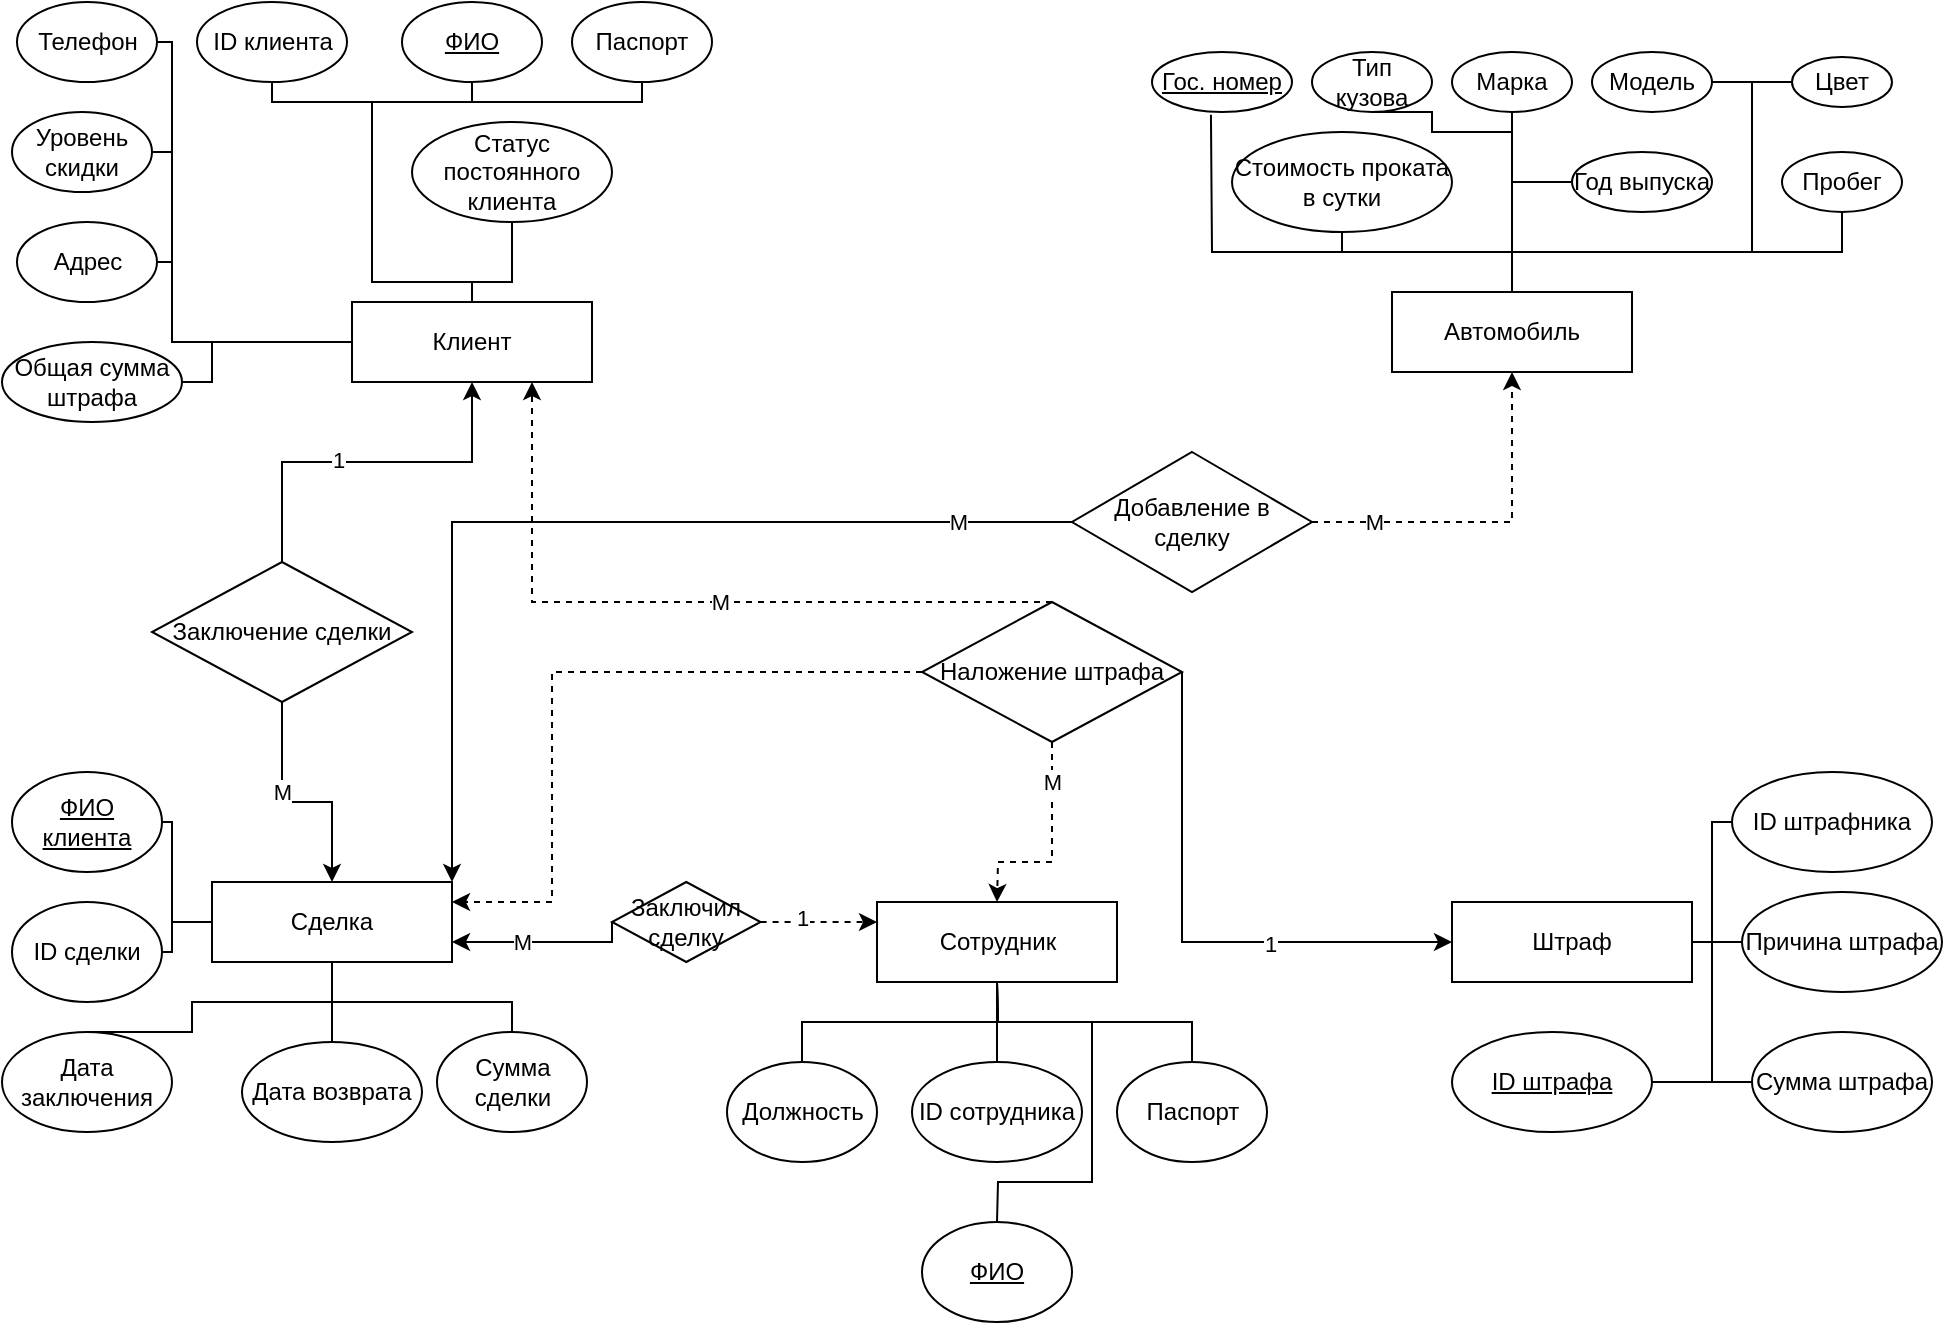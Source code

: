 <mxfile version="24.7.17">
  <diagram id="R2lEEEUBdFMjLlhIrx00" name="Page-1">
    <mxGraphModel dx="2419" dy="923" grid="1" gridSize="10" guides="1" tooltips="1" connect="1" arrows="1" fold="1" page="1" pageScale="1" pageWidth="850" pageHeight="1100" math="0" shadow="0" extFonts="Permanent Marker^https://fonts.googleapis.com/css?family=Permanent+Marker">
      <root>
        <mxCell id="0" />
        <mxCell id="1" parent="0" />
        <mxCell id="EgD6Y7CnnE7K-RbBaXwW-1" value="Клиент" style="rounded=0;whiteSpace=wrap;html=1;" parent="1" vertex="1">
          <mxGeometry x="-660" y="160" width="120" height="40" as="geometry" />
        </mxCell>
        <mxCell id="EgD6Y7CnnE7K-RbBaXwW-3" value="Сделка" style="rounded=0;whiteSpace=wrap;html=1;" parent="1" vertex="1">
          <mxGeometry x="-730" y="450" width="120" height="40" as="geometry" />
        </mxCell>
        <mxCell id="EgD6Y7CnnE7K-RbBaXwW-4" value="Автомобиль" style="rounded=0;whiteSpace=wrap;html=1;" parent="1" vertex="1">
          <mxGeometry x="-140" y="155" width="120" height="40" as="geometry" />
        </mxCell>
        <mxCell id="EgD6Y7CnnE7K-RbBaXwW-5" value="&lt;u&gt;Гос. номер&lt;/u&gt;" style="ellipse;whiteSpace=wrap;html=1;" parent="1" vertex="1">
          <mxGeometry x="-260" y="35" width="70" height="30" as="geometry" />
        </mxCell>
        <mxCell id="EgD6Y7CnnE7K-RbBaXwW-6" value="Марка" style="ellipse;whiteSpace=wrap;html=1;" parent="1" vertex="1">
          <mxGeometry x="-110" y="35" width="60" height="30" as="geometry" />
        </mxCell>
        <mxCell id="EgD6Y7CnnE7K-RbBaXwW-7" value="Модель" style="ellipse;whiteSpace=wrap;html=1;" parent="1" vertex="1">
          <mxGeometry x="-40" y="35" width="60" height="30" as="geometry" />
        </mxCell>
        <mxCell id="EgD6Y7CnnE7K-RbBaXwW-10" value="" style="endArrow=none;html=1;rounded=0;entryX=0.5;entryY=0;entryDx=0;entryDy=0;exitX=0.421;exitY=1.044;exitDx=0;exitDy=0;exitPerimeter=0;" parent="1" source="EgD6Y7CnnE7K-RbBaXwW-5" target="EgD6Y7CnnE7K-RbBaXwW-4" edge="1">
          <mxGeometry width="50" height="50" relative="1" as="geometry">
            <mxPoint x="-220" y="155" as="sourcePoint" />
            <mxPoint x="-160" y="115" as="targetPoint" />
            <Array as="points">
              <mxPoint x="-230" y="135" />
              <mxPoint x="-80" y="135" />
            </Array>
          </mxGeometry>
        </mxCell>
        <mxCell id="EgD6Y7CnnE7K-RbBaXwW-13" value="" style="endArrow=none;html=1;rounded=0;entryX=0.5;entryY=0;entryDx=0;entryDy=0;exitX=1;exitY=0.5;exitDx=0;exitDy=0;" parent="1" source="EgD6Y7CnnE7K-RbBaXwW-7" target="EgD6Y7CnnE7K-RbBaXwW-4" edge="1">
          <mxGeometry width="50" height="50" relative="1" as="geometry">
            <mxPoint x="-171" y="76" as="sourcePoint" />
            <mxPoint x="-70" y="165" as="targetPoint" />
            <Array as="points">
              <mxPoint x="40" y="50" />
              <mxPoint x="40" y="75" />
              <mxPoint x="40" y="135" />
              <mxPoint x="-80" y="135" />
            </Array>
          </mxGeometry>
        </mxCell>
        <mxCell id="EgD6Y7CnnE7K-RbBaXwW-15" value="" style="endArrow=none;html=1;rounded=0;exitX=0.5;exitY=1;exitDx=0;exitDy=0;" parent="1" source="EgD6Y7CnnE7K-RbBaXwW-6" edge="1">
          <mxGeometry width="50" height="50" relative="1" as="geometry">
            <mxPoint x="-210" y="165" as="sourcePoint" />
            <mxPoint x="-80" y="155" as="targetPoint" />
            <Array as="points">
              <mxPoint x="-80" y="135" />
            </Array>
          </mxGeometry>
        </mxCell>
        <mxCell id="EgD6Y7CnnE7K-RbBaXwW-16" value="Тип кузова" style="ellipse;whiteSpace=wrap;html=1;" parent="1" vertex="1">
          <mxGeometry x="-180" y="35" width="60" height="30" as="geometry" />
        </mxCell>
        <mxCell id="EgD6Y7CnnE7K-RbBaXwW-17" value="Год выпуска" style="ellipse;whiteSpace=wrap;html=1;" parent="1" vertex="1">
          <mxGeometry x="-50" y="85" width="70" height="30" as="geometry" />
        </mxCell>
        <mxCell id="EgD6Y7CnnE7K-RbBaXwW-18" value="Стоимость проката в сутки" style="ellipse;whiteSpace=wrap;html=1;" parent="1" vertex="1">
          <mxGeometry x="-220" y="75" width="110" height="50" as="geometry" />
        </mxCell>
        <mxCell id="EgD6Y7CnnE7K-RbBaXwW-19" value="" style="endArrow=none;html=1;rounded=0;entryX=0.5;entryY=1;entryDx=0;entryDy=0;" parent="1" target="EgD6Y7CnnE7K-RbBaXwW-18" edge="1">
          <mxGeometry width="50" height="50" relative="1" as="geometry">
            <mxPoint x="-80" y="155" as="sourcePoint" />
            <mxPoint x="-40" y="95" as="targetPoint" />
            <Array as="points">
              <mxPoint x="-80" y="135" />
              <mxPoint x="-165" y="135" />
            </Array>
          </mxGeometry>
        </mxCell>
        <mxCell id="EgD6Y7CnnE7K-RbBaXwW-22" value="" style="endArrow=none;html=1;rounded=0;exitX=0.5;exitY=0;exitDx=0;exitDy=0;entryX=0.5;entryY=1;entryDx=0;entryDy=0;" parent="1" source="EgD6Y7CnnE7K-RbBaXwW-4" target="EgD6Y7CnnE7K-RbBaXwW-16" edge="1">
          <mxGeometry width="50" height="50" relative="1" as="geometry">
            <mxPoint x="-80" y="175" as="sourcePoint" />
            <mxPoint x="-30" y="125" as="targetPoint" />
            <Array as="points">
              <mxPoint x="-80" y="75" />
              <mxPoint x="-120" y="75" />
              <mxPoint x="-120" y="65" />
            </Array>
          </mxGeometry>
        </mxCell>
        <mxCell id="EgD6Y7CnnE7K-RbBaXwW-23" value="" style="endArrow=none;html=1;rounded=0;exitX=0.5;exitY=0;exitDx=0;exitDy=0;entryX=0;entryY=0.5;entryDx=0;entryDy=0;" parent="1" source="EgD6Y7CnnE7K-RbBaXwW-4" target="EgD6Y7CnnE7K-RbBaXwW-17" edge="1">
          <mxGeometry width="50" height="50" relative="1" as="geometry">
            <mxPoint x="-80" y="175" as="sourcePoint" />
            <mxPoint x="-30" y="125" as="targetPoint" />
            <Array as="points">
              <mxPoint x="-80" y="100" />
            </Array>
          </mxGeometry>
        </mxCell>
        <mxCell id="EgD6Y7CnnE7K-RbBaXwW-24" value="Цвет" style="ellipse;whiteSpace=wrap;html=1;" parent="1" vertex="1">
          <mxGeometry x="60" y="37.5" width="50" height="25" as="geometry" />
        </mxCell>
        <mxCell id="EgD6Y7CnnE7K-RbBaXwW-25" value="" style="endArrow=none;html=1;rounded=0;entryX=0.5;entryY=0;entryDx=0;entryDy=0;exitX=0;exitY=0.5;exitDx=0;exitDy=0;" parent="1" source="EgD6Y7CnnE7K-RbBaXwW-24" edge="1">
          <mxGeometry width="50" height="50" relative="1" as="geometry">
            <mxPoint x="50" y="52.5" as="sourcePoint" />
            <mxPoint x="-80" y="155" as="targetPoint" />
            <Array as="points">
              <mxPoint x="40" y="50" />
              <mxPoint x="40" y="75" />
              <mxPoint x="40" y="135" />
              <mxPoint x="-80" y="135" />
            </Array>
          </mxGeometry>
        </mxCell>
        <mxCell id="EgD6Y7CnnE7K-RbBaXwW-27" value="Пробег" style="ellipse;whiteSpace=wrap;html=1;" parent="1" vertex="1">
          <mxGeometry x="55" y="85" width="60" height="30" as="geometry" />
        </mxCell>
        <mxCell id="EgD6Y7CnnE7K-RbBaXwW-28" value="" style="endArrow=none;html=1;rounded=0;exitX=0.5;exitY=0;exitDx=0;exitDy=0;entryX=0.5;entryY=1;entryDx=0;entryDy=0;" parent="1" source="EgD6Y7CnnE7K-RbBaXwW-4" target="EgD6Y7CnnE7K-RbBaXwW-27" edge="1">
          <mxGeometry width="50" height="50" relative="1" as="geometry">
            <mxPoint x="-290" y="175" as="sourcePoint" />
            <mxPoint x="70" y="165" as="targetPoint" />
            <Array as="points">
              <mxPoint x="-80" y="135" />
              <mxPoint x="40" y="135" />
              <mxPoint x="85" y="135" />
            </Array>
          </mxGeometry>
        </mxCell>
        <mxCell id="EgD6Y7CnnE7K-RbBaXwW-29" value="&lt;u&gt;ФИО&lt;/u&gt;" style="ellipse;whiteSpace=wrap;html=1;" parent="1" vertex="1">
          <mxGeometry x="-635" y="10" width="70" height="40" as="geometry" />
        </mxCell>
        <mxCell id="EgD6Y7CnnE7K-RbBaXwW-30" value="Паспорт" style="ellipse;whiteSpace=wrap;html=1;" parent="1" vertex="1">
          <mxGeometry x="-550" y="10" width="70" height="40" as="geometry" />
        </mxCell>
        <mxCell id="EgD6Y7CnnE7K-RbBaXwW-31" value="Телефон" style="ellipse;whiteSpace=wrap;html=1;" parent="1" vertex="1">
          <mxGeometry x="-827.5" y="10" width="70" height="40" as="geometry" />
        </mxCell>
        <mxCell id="EgD6Y7CnnE7K-RbBaXwW-32" value="Адрес" style="ellipse;whiteSpace=wrap;html=1;" parent="1" vertex="1">
          <mxGeometry x="-827.5" y="120" width="70" height="40" as="geometry" />
        </mxCell>
        <mxCell id="EgD6Y7CnnE7K-RbBaXwW-33" value="Статус постоянного клиента" style="ellipse;whiteSpace=wrap;html=1;" parent="1" vertex="1">
          <mxGeometry x="-630" y="70" width="100" height="50" as="geometry" />
        </mxCell>
        <mxCell id="EgD6Y7CnnE7K-RbBaXwW-34" value="Уровень скидки" style="ellipse;whiteSpace=wrap;html=1;" parent="1" vertex="1">
          <mxGeometry x="-830" y="65" width="70" height="40" as="geometry" />
        </mxCell>
        <mxCell id="EgD6Y7CnnE7K-RbBaXwW-35" value="Общая сумма штрафа" style="ellipse;whiteSpace=wrap;html=1;" parent="1" vertex="1">
          <mxGeometry x="-835" y="180" width="90" height="40" as="geometry" />
        </mxCell>
        <mxCell id="EgD6Y7CnnE7K-RbBaXwW-38" value="" style="endArrow=none;html=1;rounded=0;entryX=0.5;entryY=0;entryDx=0;entryDy=0;exitX=0.5;exitY=1;exitDx=0;exitDy=0;" parent="1" source="EgD6Y7CnnE7K-RbBaXwW-49" target="EgD6Y7CnnE7K-RbBaXwW-1" edge="1">
          <mxGeometry width="50" height="50" relative="1" as="geometry">
            <mxPoint x="-610" y="240" as="sourcePoint" />
            <mxPoint x="-560" y="190" as="targetPoint" />
            <Array as="points">
              <mxPoint x="-700" y="60" />
              <mxPoint x="-650" y="60" />
              <mxPoint x="-650" y="150" />
              <mxPoint x="-600" y="150" />
            </Array>
          </mxGeometry>
        </mxCell>
        <mxCell id="EgD6Y7CnnE7K-RbBaXwW-39" value="" style="endArrow=none;html=1;rounded=0;entryX=0.5;entryY=0;entryDx=0;entryDy=0;exitX=0.5;exitY=1;exitDx=0;exitDy=0;" parent="1" source="EgD6Y7CnnE7K-RbBaXwW-30" target="EgD6Y7CnnE7K-RbBaXwW-1" edge="1">
          <mxGeometry width="50" height="50" relative="1" as="geometry">
            <mxPoint x="-610" y="240" as="sourcePoint" />
            <mxPoint x="-560" y="190" as="targetPoint" />
            <Array as="points">
              <mxPoint x="-515" y="60" />
              <mxPoint x="-650" y="60" />
              <mxPoint x="-650" y="150" />
              <mxPoint x="-600" y="150" />
            </Array>
          </mxGeometry>
        </mxCell>
        <mxCell id="EgD6Y7CnnE7K-RbBaXwW-42" value="" style="endArrow=none;html=1;rounded=0;exitX=0.5;exitY=0;exitDx=0;exitDy=0;" parent="1" source="EgD6Y7CnnE7K-RbBaXwW-1" edge="1">
          <mxGeometry width="50" height="50" relative="1" as="geometry">
            <mxPoint x="-580" y="150" as="sourcePoint" />
            <mxPoint x="-580" y="120" as="targetPoint" />
            <Array as="points">
              <mxPoint x="-600" y="150" />
              <mxPoint x="-580" y="150" />
            </Array>
          </mxGeometry>
        </mxCell>
        <mxCell id="EgD6Y7CnnE7K-RbBaXwW-44" value="Штраф" style="rounded=0;whiteSpace=wrap;html=1;" parent="1" vertex="1">
          <mxGeometry x="-110" y="460" width="120" height="40" as="geometry" />
        </mxCell>
        <mxCell id="EgD6Y7CnnE7K-RbBaXwW-45" value="Сумма штрафа" style="ellipse;whiteSpace=wrap;html=1;" parent="1" vertex="1">
          <mxGeometry x="40" y="525" width="90" height="50" as="geometry" />
        </mxCell>
        <mxCell id="EgD6Y7CnnE7K-RbBaXwW-46" value="ID штрафника" style="ellipse;whiteSpace=wrap;html=1;" parent="1" vertex="1">
          <mxGeometry x="30" y="395" width="100" height="50" as="geometry" />
        </mxCell>
        <mxCell id="EgD6Y7CnnE7K-RbBaXwW-47" value="&lt;u&gt;ID штрафа&lt;/u&gt;" style="ellipse;whiteSpace=wrap;html=1;" parent="1" vertex="1">
          <mxGeometry x="-110" y="525" width="100" height="50" as="geometry" />
        </mxCell>
        <mxCell id="EgD6Y7CnnE7K-RbBaXwW-48" value="Причина штрафа" style="ellipse;whiteSpace=wrap;html=1;" parent="1" vertex="1">
          <mxGeometry x="35" y="455" width="100" height="50" as="geometry" />
        </mxCell>
        <mxCell id="EgD6Y7CnnE7K-RbBaXwW-49" value="ID клиента" style="ellipse;whiteSpace=wrap;html=1;" parent="1" vertex="1">
          <mxGeometry x="-737.5" y="10" width="75" height="40" as="geometry" />
        </mxCell>
        <mxCell id="EgD6Y7CnnE7K-RbBaXwW-50" value="&lt;u&gt;ФИО клиента&lt;/u&gt;" style="ellipse;whiteSpace=wrap;html=1;" parent="1" vertex="1">
          <mxGeometry x="-830" y="395" width="75" height="50" as="geometry" />
        </mxCell>
        <mxCell id="EgD6Y7CnnE7K-RbBaXwW-51" value="ID сделки" style="ellipse;whiteSpace=wrap;html=1;" parent="1" vertex="1">
          <mxGeometry x="-830" y="460" width="75" height="50" as="geometry" />
        </mxCell>
        <mxCell id="EgD6Y7CnnE7K-RbBaXwW-52" value="Сумма сделки" style="ellipse;whiteSpace=wrap;html=1;" parent="1" vertex="1">
          <mxGeometry x="-617.5" y="525" width="75" height="50" as="geometry" />
        </mxCell>
        <mxCell id="EgD6Y7CnnE7K-RbBaXwW-53" value="Дата заключения" style="ellipse;whiteSpace=wrap;html=1;" parent="1" vertex="1">
          <mxGeometry x="-835" y="525" width="85" height="50" as="geometry" />
        </mxCell>
        <mxCell id="EgD6Y7CnnE7K-RbBaXwW-54" value="Дата возврата" style="ellipse;whiteSpace=wrap;html=1;" parent="1" vertex="1">
          <mxGeometry x="-715" y="530" width="90" height="50" as="geometry" />
        </mxCell>
        <mxCell id="EgD6Y7CnnE7K-RbBaXwW-60" value="Сотрудник" style="rounded=0;whiteSpace=wrap;html=1;" parent="1" vertex="1">
          <mxGeometry x="-397.5" y="460" width="120" height="40" as="geometry" />
        </mxCell>
        <mxCell id="EgD6Y7CnnE7K-RbBaXwW-61" value="&lt;u&gt;ФИО&lt;/u&gt;" style="ellipse;whiteSpace=wrap;html=1;" parent="1" vertex="1">
          <mxGeometry x="-375" y="620" width="75" height="50" as="geometry" />
        </mxCell>
        <mxCell id="EgD6Y7CnnE7K-RbBaXwW-62" value="Должность" style="ellipse;whiteSpace=wrap;html=1;" parent="1" vertex="1">
          <mxGeometry x="-472.5" y="540" width="75" height="50" as="geometry" />
        </mxCell>
        <mxCell id="EgD6Y7CnnE7K-RbBaXwW-64" value="ID сотрудника" style="ellipse;whiteSpace=wrap;html=1;" parent="1" vertex="1">
          <mxGeometry x="-380" y="540" width="85" height="50" as="geometry" />
        </mxCell>
        <mxCell id="EgD6Y7CnnE7K-RbBaXwW-65" value="Паспорт" style="ellipse;whiteSpace=wrap;html=1;" parent="1" vertex="1">
          <mxGeometry x="-277.5" y="540" width="75" height="50" as="geometry" />
        </mxCell>
        <mxCell id="EgD6Y7CnnE7K-RbBaXwW-66" value="Заключение сделки" style="rhombus;whiteSpace=wrap;html=1;" parent="1" vertex="1">
          <mxGeometry x="-760" y="290" width="130" height="70" as="geometry" />
        </mxCell>
        <mxCell id="EgD6Y7CnnE7K-RbBaXwW-68" value="Добавление в сделку" style="rhombus;whiteSpace=wrap;html=1;" parent="1" vertex="1">
          <mxGeometry x="-300" y="235" width="120" height="70" as="geometry" />
        </mxCell>
        <mxCell id="EgD6Y7CnnE7K-RbBaXwW-69" value="Наложение штрафа" style="rhombus;whiteSpace=wrap;html=1;" parent="1" vertex="1">
          <mxGeometry x="-375" y="310" width="130" height="70" as="geometry" />
        </mxCell>
        <mxCell id="EgD6Y7CnnE7K-RbBaXwW-74" value="" style="endArrow=none;html=1;rounded=0;exitX=0.5;exitY=1;exitDx=0;exitDy=0;entryX=0.5;entryY=0;entryDx=0;entryDy=0;" parent="1" source="EgD6Y7CnnE7K-RbBaXwW-60" target="EgD6Y7CnnE7K-RbBaXwW-64" edge="1">
          <mxGeometry width="50" height="50" relative="1" as="geometry">
            <mxPoint x="-350" y="540" as="sourcePoint" />
            <mxPoint x="-300" y="490" as="targetPoint" />
          </mxGeometry>
        </mxCell>
        <mxCell id="EgD6Y7CnnE7K-RbBaXwW-75" value="" style="endArrow=none;html=1;rounded=0;exitX=0.5;exitY=1;exitDx=0;exitDy=0;entryX=0.5;entryY=0;entryDx=0;entryDy=0;" parent="1" source="EgD6Y7CnnE7K-RbBaXwW-60" target="EgD6Y7CnnE7K-RbBaXwW-65" edge="1">
          <mxGeometry width="50" height="50" relative="1" as="geometry">
            <mxPoint x="-350" y="550" as="sourcePoint" />
            <mxPoint x="-300" y="500" as="targetPoint" />
            <Array as="points">
              <mxPoint x="-337" y="520" />
              <mxPoint x="-240" y="520" />
            </Array>
          </mxGeometry>
        </mxCell>
        <mxCell id="EgD6Y7CnnE7K-RbBaXwW-76" value="" style="endArrow=none;html=1;rounded=0;exitX=0.5;exitY=1;exitDx=0;exitDy=0;entryX=0.5;entryY=0;entryDx=0;entryDy=0;" parent="1" source="EgD6Y7CnnE7K-RbBaXwW-60" target="EgD6Y7CnnE7K-RbBaXwW-62" edge="1">
          <mxGeometry width="50" height="50" relative="1" as="geometry">
            <mxPoint x="-327" y="510" as="sourcePoint" />
            <mxPoint x="-232" y="550" as="targetPoint" />
            <Array as="points">
              <mxPoint x="-337" y="520" />
              <mxPoint x="-435" y="520" />
            </Array>
          </mxGeometry>
        </mxCell>
        <mxCell id="EgD6Y7CnnE7K-RbBaXwW-77" value="" style="endArrow=none;html=1;rounded=0;entryX=0.5;entryY=0;entryDx=0;entryDy=0;exitX=0.5;exitY=1;exitDx=0;exitDy=0;" parent="1" source="EgD6Y7CnnE7K-RbBaXwW-60" target="EgD6Y7CnnE7K-RbBaXwW-61" edge="1">
          <mxGeometry width="50" height="50" relative="1" as="geometry">
            <mxPoint x="-320" y="530" as="sourcePoint" />
            <mxPoint x="-427" y="550" as="targetPoint" />
            <Array as="points">
              <mxPoint x="-337" y="520" />
              <mxPoint x="-290" y="520" />
              <mxPoint x="-290" y="540" />
              <mxPoint x="-290" y="600" />
              <mxPoint x="-337" y="600" />
            </Array>
          </mxGeometry>
        </mxCell>
        <mxCell id="EgD6Y7CnnE7K-RbBaXwW-78" value="" style="endArrow=none;html=1;rounded=0;entryX=0;entryY=0.5;entryDx=0;entryDy=0;exitX=1;exitY=0.5;exitDx=0;exitDy=0;" parent="1" source="EgD6Y7CnnE7K-RbBaXwW-50" target="EgD6Y7CnnE7K-RbBaXwW-3" edge="1">
          <mxGeometry width="50" height="50" relative="1" as="geometry">
            <mxPoint x="-780" y="530" as="sourcePoint" />
            <mxPoint x="-730" y="480" as="targetPoint" />
            <Array as="points">
              <mxPoint x="-750" y="420" />
              <mxPoint x="-750" y="470" />
            </Array>
          </mxGeometry>
        </mxCell>
        <mxCell id="EgD6Y7CnnE7K-RbBaXwW-79" value="" style="endArrow=none;html=1;rounded=0;entryX=0;entryY=0.5;entryDx=0;entryDy=0;exitX=1;exitY=0.5;exitDx=0;exitDy=0;" parent="1" source="EgD6Y7CnnE7K-RbBaXwW-51" target="EgD6Y7CnnE7K-RbBaXwW-3" edge="1">
          <mxGeometry width="50" height="50" relative="1" as="geometry">
            <mxPoint x="-745" y="430" as="sourcePoint" />
            <mxPoint x="-720" y="480" as="targetPoint" />
            <Array as="points">
              <mxPoint x="-750" y="485" />
              <mxPoint x="-750" y="470" />
            </Array>
          </mxGeometry>
        </mxCell>
        <mxCell id="EgD6Y7CnnE7K-RbBaXwW-80" value="" style="endArrow=none;html=1;rounded=0;entryX=0.5;entryY=1;entryDx=0;entryDy=0;exitX=0.5;exitY=0;exitDx=0;exitDy=0;" parent="1" source="EgD6Y7CnnE7K-RbBaXwW-54" target="EgD6Y7CnnE7K-RbBaXwW-3" edge="1">
          <mxGeometry width="50" height="50" relative="1" as="geometry">
            <mxPoint x="-745" y="495" as="sourcePoint" />
            <mxPoint x="-720" y="480" as="targetPoint" />
            <Array as="points">
              <mxPoint x="-670" y="510" />
            </Array>
          </mxGeometry>
        </mxCell>
        <mxCell id="EgD6Y7CnnE7K-RbBaXwW-81" value="" style="endArrow=none;html=1;rounded=0;entryX=0.5;entryY=1;entryDx=0;entryDy=0;exitX=0.5;exitY=0;exitDx=0;exitDy=0;" parent="1" source="EgD6Y7CnnE7K-RbBaXwW-52" target="EgD6Y7CnnE7K-RbBaXwW-3" edge="1">
          <mxGeometry width="50" height="50" relative="1" as="geometry">
            <mxPoint x="-677" y="535" as="sourcePoint" />
            <mxPoint x="-660" y="500" as="targetPoint" />
            <Array as="points">
              <mxPoint x="-580" y="510" />
              <mxPoint x="-670" y="510" />
            </Array>
          </mxGeometry>
        </mxCell>
        <mxCell id="EgD6Y7CnnE7K-RbBaXwW-82" value="" style="endArrow=none;html=1;rounded=0;entryX=0.5;entryY=1;entryDx=0;entryDy=0;exitX=0.5;exitY=0;exitDx=0;exitDy=0;" parent="1" source="EgD6Y7CnnE7K-RbBaXwW-53" target="EgD6Y7CnnE7K-RbBaXwW-3" edge="1">
          <mxGeometry width="50" height="50" relative="1" as="geometry">
            <mxPoint x="-582" y="535" as="sourcePoint" />
            <mxPoint x="-660" y="500" as="targetPoint" />
            <Array as="points">
              <mxPoint x="-740" y="525" />
              <mxPoint x="-740" y="510" />
              <mxPoint x="-670" y="510" />
            </Array>
          </mxGeometry>
        </mxCell>
        <mxCell id="EgD6Y7CnnE7K-RbBaXwW-83" value="" style="endArrow=none;html=1;rounded=0;exitX=1;exitY=0.5;exitDx=0;exitDy=0;entryX=0;entryY=0.5;entryDx=0;entryDy=0;" parent="1" source="EgD6Y7CnnE7K-RbBaXwW-44" target="EgD6Y7CnnE7K-RbBaXwW-46" edge="1">
          <mxGeometry width="50" height="50" relative="1" as="geometry">
            <mxPoint x="-40" y="500" as="sourcePoint" />
            <mxPoint x="10" y="450" as="targetPoint" />
            <Array as="points">
              <mxPoint x="20" y="480" />
              <mxPoint x="20" y="420" />
            </Array>
          </mxGeometry>
        </mxCell>
        <mxCell id="EgD6Y7CnnE7K-RbBaXwW-84" value="" style="endArrow=none;html=1;rounded=0;exitX=1;exitY=0.5;exitDx=0;exitDy=0;entryX=0;entryY=0.5;entryDx=0;entryDy=0;" parent="1" source="EgD6Y7CnnE7K-RbBaXwW-44" target="EgD6Y7CnnE7K-RbBaXwW-48" edge="1">
          <mxGeometry width="50" height="50" relative="1" as="geometry">
            <mxPoint x="20" y="490" as="sourcePoint" />
            <mxPoint x="40" y="425" as="targetPoint" />
            <Array as="points">
              <mxPoint x="20" y="480" />
            </Array>
          </mxGeometry>
        </mxCell>
        <mxCell id="EgD6Y7CnnE7K-RbBaXwW-85" value="" style="endArrow=none;html=1;rounded=0;entryX=0;entryY=0.5;entryDx=0;entryDy=0;" parent="1" target="EgD6Y7CnnE7K-RbBaXwW-45" edge="1">
          <mxGeometry width="50" height="50" relative="1" as="geometry">
            <mxPoint x="10" y="480" as="sourcePoint" />
            <mxPoint x="45" y="495" as="targetPoint" />
            <Array as="points">
              <mxPoint x="20" y="480" />
              <mxPoint x="20" y="550" />
            </Array>
          </mxGeometry>
        </mxCell>
        <mxCell id="EgD6Y7CnnE7K-RbBaXwW-86" value="" style="endArrow=none;html=1;rounded=0;entryX=1;entryY=0.5;entryDx=0;entryDy=0;exitX=1;exitY=0.5;exitDx=0;exitDy=0;" parent="1" source="EgD6Y7CnnE7K-RbBaXwW-44" target="EgD6Y7CnnE7K-RbBaXwW-47" edge="1">
          <mxGeometry width="50" height="50" relative="1" as="geometry">
            <mxPoint x="20" y="530" as="sourcePoint" />
            <mxPoint x="50" y="560" as="targetPoint" />
            <Array as="points">
              <mxPoint x="20" y="480" />
              <mxPoint x="20" y="550" />
            </Array>
          </mxGeometry>
        </mxCell>
        <mxCell id="EgD6Y7CnnE7K-RbBaXwW-89" value="" style="endArrow=none;html=1;rounded=0;exitX=0;exitY=0.5;exitDx=0;exitDy=0;entryX=1;entryY=0.5;entryDx=0;entryDy=0;" parent="1" source="EgD6Y7CnnE7K-RbBaXwW-1" target="EgD6Y7CnnE7K-RbBaXwW-35" edge="1">
          <mxGeometry width="50" height="50" relative="1" as="geometry">
            <mxPoint x="-670" y="210" as="sourcePoint" />
            <mxPoint x="-620" y="160" as="targetPoint" />
            <Array as="points">
              <mxPoint x="-730" y="180" />
              <mxPoint x="-730" y="200" />
            </Array>
          </mxGeometry>
        </mxCell>
        <mxCell id="EgD6Y7CnnE7K-RbBaXwW-90" value="" style="endArrow=none;html=1;rounded=0;exitX=0;exitY=0.5;exitDx=0;exitDy=0;entryX=1;entryY=0.5;entryDx=0;entryDy=0;" parent="1" source="EgD6Y7CnnE7K-RbBaXwW-1" target="EgD6Y7CnnE7K-RbBaXwW-32" edge="1">
          <mxGeometry width="50" height="50" relative="1" as="geometry">
            <mxPoint x="-650" y="190" as="sourcePoint" />
            <mxPoint x="-730" y="210" as="targetPoint" />
            <Array as="points">
              <mxPoint x="-750" y="180" />
              <mxPoint x="-750" y="140" />
            </Array>
          </mxGeometry>
        </mxCell>
        <mxCell id="EgD6Y7CnnE7K-RbBaXwW-91" value="" style="endArrow=none;html=1;rounded=0;exitX=0;exitY=0.5;exitDx=0;exitDy=0;entryX=1;entryY=0.5;entryDx=0;entryDy=0;" parent="1" source="EgD6Y7CnnE7K-RbBaXwW-1" target="EgD6Y7CnnE7K-RbBaXwW-34" edge="1">
          <mxGeometry width="50" height="50" relative="1" as="geometry">
            <mxPoint x="-640" y="200" as="sourcePoint" />
            <mxPoint x="-720" y="220" as="targetPoint" />
            <Array as="points">
              <mxPoint x="-750" y="180" />
              <mxPoint x="-750" y="85" />
            </Array>
          </mxGeometry>
        </mxCell>
        <mxCell id="EgD6Y7CnnE7K-RbBaXwW-92" value="" style="endArrow=none;html=1;rounded=0;exitX=0;exitY=0.5;exitDx=0;exitDy=0;entryX=1;entryY=0.5;entryDx=0;entryDy=0;" parent="1" source="EgD6Y7CnnE7K-RbBaXwW-1" target="EgD6Y7CnnE7K-RbBaXwW-31" edge="1">
          <mxGeometry width="50" height="50" relative="1" as="geometry">
            <mxPoint x="-630" y="210" as="sourcePoint" />
            <mxPoint x="-710" y="230" as="targetPoint" />
            <Array as="points">
              <mxPoint x="-750" y="180" />
              <mxPoint x="-750" y="30" />
            </Array>
          </mxGeometry>
        </mxCell>
        <mxCell id="EgD6Y7CnnE7K-RbBaXwW-93" value="" style="endArrow=none;html=1;rounded=0;exitX=0.5;exitY=0;exitDx=0;exitDy=0;entryX=0.5;entryY=1;entryDx=0;entryDy=0;" parent="1" source="EgD6Y7CnnE7K-RbBaXwW-1" target="EgD6Y7CnnE7K-RbBaXwW-29" edge="1">
          <mxGeometry width="50" height="50" relative="1" as="geometry">
            <mxPoint x="-510" y="180" as="sourcePoint" />
            <mxPoint x="-460" y="130" as="targetPoint" />
            <Array as="points">
              <mxPoint x="-600" y="150" />
              <mxPoint x="-650" y="150" />
              <mxPoint x="-650" y="60" />
              <mxPoint x="-600" y="60" />
            </Array>
          </mxGeometry>
        </mxCell>
        <mxCell id="EgD6Y7CnnE7K-RbBaXwW-98" value="" style="endArrow=classic;html=1;rounded=0;exitX=0.5;exitY=0;exitDx=0;exitDy=0;entryX=0.5;entryY=1;entryDx=0;entryDy=0;" parent="1" source="EgD6Y7CnnE7K-RbBaXwW-66" target="EgD6Y7CnnE7K-RbBaXwW-1" edge="1">
          <mxGeometry width="50" height="50" relative="1" as="geometry">
            <mxPoint x="-480" y="400" as="sourcePoint" />
            <mxPoint x="-430" y="350" as="targetPoint" />
            <Array as="points">
              <mxPoint x="-695" y="240" />
              <mxPoint x="-600" y="240" />
            </Array>
          </mxGeometry>
        </mxCell>
        <mxCell id="EgD6Y7CnnE7K-RbBaXwW-103" value="1" style="edgeLabel;html=1;align=center;verticalAlign=middle;resizable=0;points=[];" parent="EgD6Y7CnnE7K-RbBaXwW-98" vertex="1" connectable="0">
          <mxGeometry x="-0.156" y="1" relative="1" as="geometry">
            <mxPoint as="offset" />
          </mxGeometry>
        </mxCell>
        <mxCell id="EgD6Y7CnnE7K-RbBaXwW-100" value="" style="endArrow=classic;html=1;rounded=0;exitX=0.5;exitY=1;exitDx=0;exitDy=0;entryX=0.5;entryY=0;entryDx=0;entryDy=0;" parent="1" source="EgD6Y7CnnE7K-RbBaXwW-66" target="EgD6Y7CnnE7K-RbBaXwW-3" edge="1">
          <mxGeometry width="50" height="50" relative="1" as="geometry">
            <mxPoint x="-525" y="345" as="sourcePoint" />
            <mxPoint x="-387" y="490" as="targetPoint" />
            <Array as="points">
              <mxPoint x="-695" y="410" />
              <mxPoint x="-670" y="410" />
            </Array>
          </mxGeometry>
        </mxCell>
        <mxCell id="EgD6Y7CnnE7K-RbBaXwW-102" value="M" style="edgeLabel;html=1;align=center;verticalAlign=middle;resizable=0;points=[];" parent="EgD6Y7CnnE7K-RbBaXwW-100" vertex="1" connectable="0">
          <mxGeometry x="-0.22" relative="1" as="geometry">
            <mxPoint as="offset" />
          </mxGeometry>
        </mxCell>
        <mxCell id="EgD6Y7CnnE7K-RbBaXwW-107" value="" style="endArrow=classic;html=1;rounded=0;strokeColor=default;dashed=1;exitX=0.5;exitY=0;exitDx=0;exitDy=0;entryX=0.75;entryY=1;entryDx=0;entryDy=0;" parent="1" source="EgD6Y7CnnE7K-RbBaXwW-69" target="EgD6Y7CnnE7K-RbBaXwW-1" edge="1">
          <mxGeometry width="50" height="50" relative="1" as="geometry">
            <mxPoint x="-340" y="350" as="sourcePoint" />
            <mxPoint x="-290" y="300" as="targetPoint" />
            <Array as="points">
              <mxPoint x="-570" y="310" />
            </Array>
          </mxGeometry>
        </mxCell>
        <mxCell id="EgD6Y7CnnE7K-RbBaXwW-111" value="M" style="edgeLabel;html=1;align=center;verticalAlign=middle;resizable=0;points=[];" parent="EgD6Y7CnnE7K-RbBaXwW-107" vertex="1" connectable="0">
          <mxGeometry x="-0.102" relative="1" as="geometry">
            <mxPoint as="offset" />
          </mxGeometry>
        </mxCell>
        <mxCell id="EgD6Y7CnnE7K-RbBaXwW-108" value="" style="endArrow=classic;html=1;rounded=0;exitX=1;exitY=0.5;exitDx=0;exitDy=0;entryX=0;entryY=0.5;entryDx=0;entryDy=0;" parent="1" source="EgD6Y7CnnE7K-RbBaXwW-69" target="EgD6Y7CnnE7K-RbBaXwW-44" edge="1">
          <mxGeometry width="50" height="50" relative="1" as="geometry">
            <mxPoint x="-340" y="350" as="sourcePoint" />
            <mxPoint x="-290" y="300" as="targetPoint" />
            <Array as="points">
              <mxPoint x="-245" y="480" />
            </Array>
          </mxGeometry>
        </mxCell>
        <mxCell id="EgD6Y7CnnE7K-RbBaXwW-113" value="1" style="edgeLabel;html=1;align=center;verticalAlign=middle;resizable=0;points=[];" parent="EgD6Y7CnnE7K-RbBaXwW-108" vertex="1" connectable="0">
          <mxGeometry x="0.325" y="-1" relative="1" as="geometry">
            <mxPoint as="offset" />
          </mxGeometry>
        </mxCell>
        <mxCell id="EgD6Y7CnnE7K-RbBaXwW-110" value="" style="endArrow=classic;html=1;rounded=0;exitX=0.5;exitY=1;exitDx=0;exitDy=0;entryX=0.5;entryY=0;entryDx=0;entryDy=0;dashed=1;" parent="1" source="EgD6Y7CnnE7K-RbBaXwW-69" target="EgD6Y7CnnE7K-RbBaXwW-60" edge="1">
          <mxGeometry width="50" height="50" relative="1" as="geometry">
            <mxPoint x="-290" y="300" as="sourcePoint" />
            <mxPoint x="-340" y="350" as="targetPoint" />
            <Array as="points">
              <mxPoint x="-310" y="440" />
              <mxPoint x="-337" y="440" />
            </Array>
          </mxGeometry>
        </mxCell>
        <mxCell id="EgD6Y7CnnE7K-RbBaXwW-114" value="M" style="edgeLabel;html=1;align=center;verticalAlign=middle;resizable=0;points=[];" parent="EgD6Y7CnnE7K-RbBaXwW-110" vertex="1" connectable="0">
          <mxGeometry x="0.124" relative="1" as="geometry">
            <mxPoint y="-40" as="offset" />
          </mxGeometry>
        </mxCell>
        <mxCell id="EgD6Y7CnnE7K-RbBaXwW-123" value="" style="endArrow=classic;html=1;rounded=0;exitX=1;exitY=0.5;exitDx=0;exitDy=0;entryX=0.5;entryY=1;entryDx=0;entryDy=0;dashed=1;" parent="1" source="EgD6Y7CnnE7K-RbBaXwW-68" target="EgD6Y7CnnE7K-RbBaXwW-4" edge="1">
          <mxGeometry width="50" height="50" relative="1" as="geometry">
            <mxPoint x="-230" y="290" as="sourcePoint" />
            <mxPoint x="-280" y="340" as="targetPoint" />
            <Array as="points">
              <mxPoint x="-80" y="270" />
            </Array>
          </mxGeometry>
        </mxCell>
        <mxCell id="EgD6Y7CnnE7K-RbBaXwW-127" value="M" style="edgeLabel;html=1;align=center;verticalAlign=middle;resizable=0;points=[];" parent="EgD6Y7CnnE7K-RbBaXwW-123" vertex="1" connectable="0">
          <mxGeometry x="-0.65" relative="1" as="geometry">
            <mxPoint as="offset" />
          </mxGeometry>
        </mxCell>
        <mxCell id="EgD6Y7CnnE7K-RbBaXwW-124" value="" style="endArrow=classic;html=1;rounded=0;exitX=0;exitY=0.5;exitDx=0;exitDy=0;entryX=1;entryY=0;entryDx=0;entryDy=0;" parent="1" source="EgD6Y7CnnE7K-RbBaXwW-68" target="EgD6Y7CnnE7K-RbBaXwW-3" edge="1">
          <mxGeometry width="50" height="50" relative="1" as="geometry">
            <mxPoint x="-280" y="340" as="sourcePoint" />
            <mxPoint x="-230" y="290" as="targetPoint" />
            <Array as="points">
              <mxPoint x="-440" y="270" />
              <mxPoint x="-610" y="270" />
            </Array>
          </mxGeometry>
        </mxCell>
        <mxCell id="EgD6Y7CnnE7K-RbBaXwW-126" value="M" style="edgeLabel;html=1;align=center;verticalAlign=middle;resizable=0;points=[];" parent="EgD6Y7CnnE7K-RbBaXwW-124" vertex="1" connectable="0">
          <mxGeometry x="-0.786" y="1" relative="1" as="geometry">
            <mxPoint x="-5" y="-1" as="offset" />
          </mxGeometry>
        </mxCell>
        <mxCell id="p9tNMeALIEDWeYVSy2aY-2" value="" style="endArrow=classic;html=1;rounded=0;exitX=0;exitY=0.5;exitDx=0;exitDy=0;entryX=1;entryY=0.25;entryDx=0;entryDy=0;dashed=1;" parent="1" source="EgD6Y7CnnE7K-RbBaXwW-69" target="EgD6Y7CnnE7K-RbBaXwW-3" edge="1">
          <mxGeometry width="50" height="50" relative="1" as="geometry">
            <mxPoint x="-520" y="460" as="sourcePoint" />
            <mxPoint x="-470" y="410" as="targetPoint" />
            <Array as="points">
              <mxPoint x="-560" y="345" />
              <mxPoint x="-560" y="460" />
            </Array>
          </mxGeometry>
        </mxCell>
        <mxCell id="0FO1iCLJi--sEEEunCAZ-2" value="Заключил сделку" style="rhombus;whiteSpace=wrap;html=1;" vertex="1" parent="1">
          <mxGeometry x="-530" y="450" width="74.29" height="40" as="geometry" />
        </mxCell>
        <mxCell id="0FO1iCLJi--sEEEunCAZ-4" value="" style="endArrow=classic;html=1;rounded=0;exitX=1;exitY=0.5;exitDx=0;exitDy=0;entryX=0;entryY=0.25;entryDx=0;entryDy=0;dashed=1;" edge="1" parent="1" source="0FO1iCLJi--sEEEunCAZ-2" target="EgD6Y7CnnE7K-RbBaXwW-60">
          <mxGeometry width="50" height="50" relative="1" as="geometry">
            <mxPoint x="-510" y="550" as="sourcePoint" />
            <mxPoint x="-460" y="500" as="targetPoint" />
          </mxGeometry>
        </mxCell>
        <mxCell id="0FO1iCLJi--sEEEunCAZ-5" value="1" style="edgeLabel;html=1;align=center;verticalAlign=middle;resizable=0;points=[];" vertex="1" connectable="0" parent="0FO1iCLJi--sEEEunCAZ-4">
          <mxGeometry x="-0.164" y="2" relative="1" as="geometry">
            <mxPoint x="-4" as="offset" />
          </mxGeometry>
        </mxCell>
        <mxCell id="0FO1iCLJi--sEEEunCAZ-6" value="" style="endArrow=classic;html=1;rounded=0;exitX=0;exitY=0.5;exitDx=0;exitDy=0;entryX=1;entryY=0.75;entryDx=0;entryDy=0;" edge="1" parent="1" source="0FO1iCLJi--sEEEunCAZ-2" target="EgD6Y7CnnE7K-RbBaXwW-3">
          <mxGeometry width="50" height="50" relative="1" as="geometry">
            <mxPoint x="-510" y="550" as="sourcePoint" />
            <mxPoint x="-460" y="500" as="targetPoint" />
            <Array as="points">
              <mxPoint x="-530" y="480" />
            </Array>
          </mxGeometry>
        </mxCell>
        <mxCell id="0FO1iCLJi--sEEEunCAZ-7" value="M" style="edgeLabel;html=1;align=center;verticalAlign=middle;resizable=0;points=[];" vertex="1" connectable="0" parent="0FO1iCLJi--sEEEunCAZ-6">
          <mxGeometry x="0.218" relative="1" as="geometry">
            <mxPoint as="offset" />
          </mxGeometry>
        </mxCell>
      </root>
    </mxGraphModel>
  </diagram>
</mxfile>
